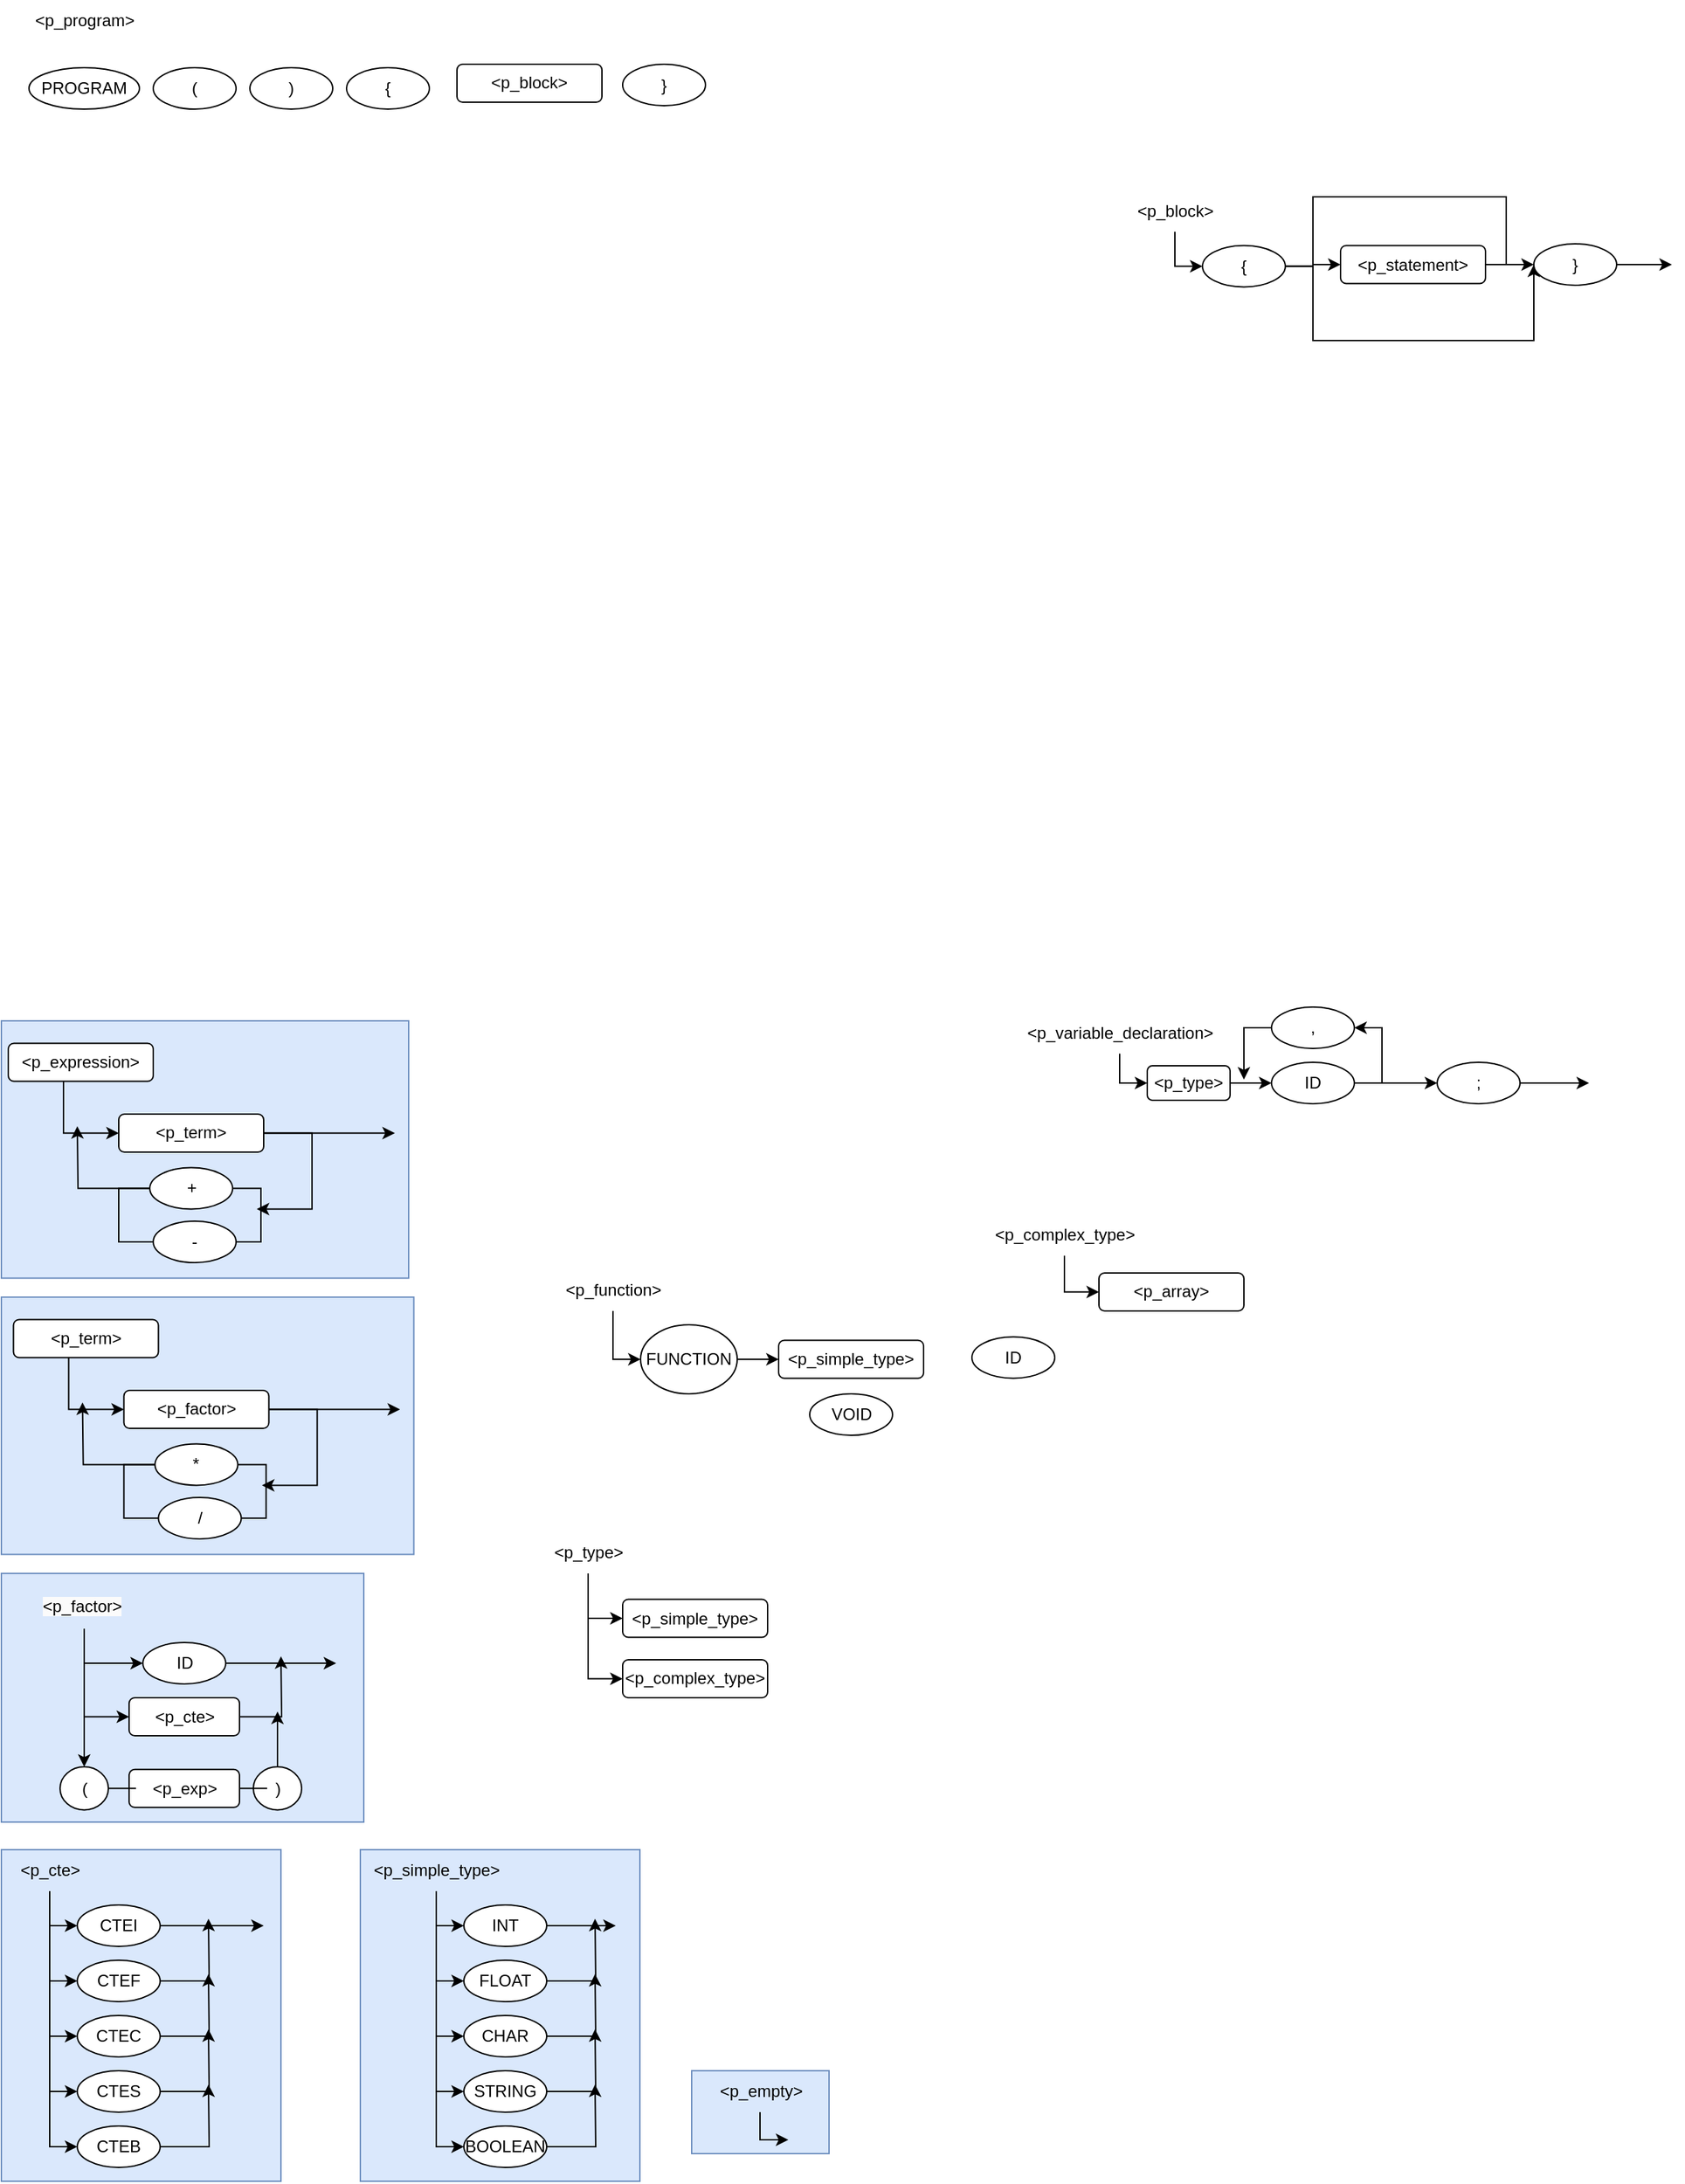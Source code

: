 <mxfile version="21.2.0" type="device">
  <diagram name="Page-1" id="PkPkcPsdm3YvoPZqW9ZE">
    <mxGraphModel dx="2999" dy="616" grid="1" gridSize="10" guides="1" tooltips="1" connect="1" arrows="1" fold="1" page="1" pageScale="1" pageWidth="1200" pageHeight="1600" math="0" shadow="0">
      <root>
        <mxCell id="0" />
        <mxCell id="1" parent="0" />
        <mxCell id="wgL369HM5ECdO7fE-a8m-189" style="edgeStyle=orthogonalEdgeStyle;rounded=0;orthogonalLoop=1;jettySize=auto;html=1;entryX=0;entryY=0.5;entryDx=0;entryDy=0;" parent="1" source="wgL369HM5ECdO7fE-a8m-139" target="wgL369HM5ECdO7fE-a8m-187" edge="1">
          <mxGeometry relative="1" as="geometry" />
        </mxCell>
        <mxCell id="wgL369HM5ECdO7fE-a8m-194" style="edgeStyle=orthogonalEdgeStyle;rounded=0;orthogonalLoop=1;jettySize=auto;html=1;endArrow=none;endFill=0;" parent="1" source="wgL369HM5ECdO7fE-a8m-139" edge="1">
          <mxGeometry relative="1" as="geometry">
            <mxPoint x="-1430" y="217.5" as="targetPoint" />
            <Array as="points">
              <mxPoint x="-1290" y="212.5" />
              <mxPoint x="-1290" y="163.5" />
              <mxPoint x="-1430" y="163.5" />
            </Array>
          </mxGeometry>
        </mxCell>
        <mxCell id="wgL369HM5ECdO7fE-a8m-139" value="&amp;lt;p_statement&amp;gt;" style="rounded=1;whiteSpace=wrap;html=1;" parent="1" vertex="1">
          <mxGeometry x="-1410" y="198.75" width="105" height="27.5" as="geometry" />
        </mxCell>
        <mxCell id="wgL369HM5ECdO7fE-a8m-185" style="edgeStyle=orthogonalEdgeStyle;rounded=0;orthogonalLoop=1;jettySize=auto;html=1;entryX=0;entryY=0.5;entryDx=0;entryDy=0;" parent="1" source="wgL369HM5ECdO7fE-a8m-181" target="wgL369HM5ECdO7fE-a8m-184" edge="1">
          <mxGeometry relative="1" as="geometry" />
        </mxCell>
        <mxCell id="wgL369HM5ECdO7fE-a8m-181" value="&amp;lt;p_block&amp;gt;" style="text;html=1;align=center;verticalAlign=middle;resizable=0;points=[];autosize=1;strokeColor=none;fillColor=none;" parent="1" vertex="1">
          <mxGeometry x="-1570" y="158.75" width="80" height="30" as="geometry" />
        </mxCell>
        <mxCell id="wgL369HM5ECdO7fE-a8m-186" style="edgeStyle=orthogonalEdgeStyle;rounded=0;orthogonalLoop=1;jettySize=auto;html=1;" parent="1" source="wgL369HM5ECdO7fE-a8m-184" target="wgL369HM5ECdO7fE-a8m-139" edge="1">
          <mxGeometry relative="1" as="geometry" />
        </mxCell>
        <mxCell id="wgL369HM5ECdO7fE-a8m-195" style="edgeStyle=orthogonalEdgeStyle;rounded=0;orthogonalLoop=1;jettySize=auto;html=1;exitX=1;exitY=0.5;exitDx=0;exitDy=0;entryX=0;entryY=0.5;entryDx=0;entryDy=0;" parent="1" source="wgL369HM5ECdO7fE-a8m-184" target="wgL369HM5ECdO7fE-a8m-187" edge="1">
          <mxGeometry relative="1" as="geometry">
            <mxPoint x="-1270" y="257.5" as="targetPoint" />
            <Array as="points">
              <mxPoint x="-1430" y="213.5" />
              <mxPoint x="-1430" y="267.5" />
              <mxPoint x="-1270" y="267.5" />
            </Array>
          </mxGeometry>
        </mxCell>
        <mxCell id="wgL369HM5ECdO7fE-a8m-184" value="{" style="ellipse;whiteSpace=wrap;html=1;" parent="1" vertex="1">
          <mxGeometry x="-1510" y="198.75" width="60" height="30" as="geometry" />
        </mxCell>
        <mxCell id="wgL369HM5ECdO7fE-a8m-190" style="edgeStyle=orthogonalEdgeStyle;rounded=0;orthogonalLoop=1;jettySize=auto;html=1;" parent="1" source="wgL369HM5ECdO7fE-a8m-187" edge="1">
          <mxGeometry relative="1" as="geometry">
            <mxPoint x="-1170" y="212.5" as="targetPoint" />
          </mxGeometry>
        </mxCell>
        <mxCell id="wgL369HM5ECdO7fE-a8m-187" value="}" style="ellipse;whiteSpace=wrap;html=1;" parent="1" vertex="1">
          <mxGeometry x="-1270" y="197.5" width="60" height="30" as="geometry" />
        </mxCell>
        <mxCell id="wgL369HM5ECdO7fE-a8m-228" value="" style="group;movable=1;resizable=1;rotatable=1;deletable=1;editable=1;locked=0;connectable=1;" parent="1" vertex="1" connectable="0">
          <mxGeometry x="-2380" y="1360" width="202.5" height="240" as="geometry" />
        </mxCell>
        <mxCell id="wgL369HM5ECdO7fE-a8m-226" value="" style="whiteSpace=wrap;html=1;fillColor=#dae8fc;strokeColor=#6c8ebf;" parent="wgL369HM5ECdO7fE-a8m-228" vertex="1">
          <mxGeometry width="202.5" height="240" as="geometry" />
        </mxCell>
        <mxCell id="wgL369HM5ECdO7fE-a8m-206" value="&amp;lt;p_cte&amp;gt;" style="text;html=1;align=center;verticalAlign=middle;resizable=1;points=[];autosize=1;strokeColor=none;fillColor=none;movable=1;rotatable=1;deletable=1;editable=1;locked=0;connectable=1;container=0;" parent="wgL369HM5ECdO7fE-a8m-228" vertex="1">
          <mxGeometry width="70" height="30" as="geometry" />
        </mxCell>
        <mxCell id="wgL369HM5ECdO7fE-a8m-216" style="edgeStyle=orthogonalEdgeStyle;rounded=0;orthogonalLoop=1;jettySize=auto;html=1;movable=1;resizable=1;rotatable=1;deletable=1;editable=1;locked=0;connectable=1;" parent="wgL369HM5ECdO7fE-a8m-228" source="wgL369HM5ECdO7fE-a8m-207" edge="1">
          <mxGeometry relative="1" as="geometry">
            <mxPoint x="190" y="55" as="targetPoint" />
          </mxGeometry>
        </mxCell>
        <mxCell id="wgL369HM5ECdO7fE-a8m-207" value="CTEI" style="ellipse;whiteSpace=wrap;html=1;movable=1;resizable=1;rotatable=1;deletable=1;editable=1;locked=0;connectable=1;container=0;" parent="wgL369HM5ECdO7fE-a8m-228" vertex="1">
          <mxGeometry x="55" y="40" width="60" height="30" as="geometry" />
        </mxCell>
        <mxCell id="wgL369HM5ECdO7fE-a8m-201" style="edgeStyle=orthogonalEdgeStyle;rounded=0;orthogonalLoop=1;jettySize=auto;html=1;entryX=0;entryY=0.5;entryDx=0;entryDy=0;movable=1;resizable=1;rotatable=1;deletable=1;editable=1;locked=0;connectable=1;" parent="wgL369HM5ECdO7fE-a8m-228" source="wgL369HM5ECdO7fE-a8m-206" target="wgL369HM5ECdO7fE-a8m-207" edge="1">
          <mxGeometry relative="1" as="geometry" />
        </mxCell>
        <mxCell id="wgL369HM5ECdO7fE-a8m-208" style="edgeStyle=orthogonalEdgeStyle;rounded=0;orthogonalLoop=1;jettySize=auto;html=1;movable=1;resizable=1;rotatable=1;deletable=1;editable=1;locked=0;connectable=1;" parent="wgL369HM5ECdO7fE-a8m-228" source="wgL369HM5ECdO7fE-a8m-209" edge="1">
          <mxGeometry relative="1" as="geometry">
            <mxPoint x="150" y="50" as="targetPoint" />
          </mxGeometry>
        </mxCell>
        <mxCell id="wgL369HM5ECdO7fE-a8m-209" value="CTEF" style="ellipse;whiteSpace=wrap;html=1;movable=1;resizable=1;rotatable=1;deletable=1;editable=1;locked=0;connectable=1;container=0;" parent="wgL369HM5ECdO7fE-a8m-228" vertex="1">
          <mxGeometry x="55" y="80" width="60" height="30" as="geometry" />
        </mxCell>
        <mxCell id="wgL369HM5ECdO7fE-a8m-202" style="edgeStyle=orthogonalEdgeStyle;rounded=0;orthogonalLoop=1;jettySize=auto;html=1;entryX=0;entryY=0.5;entryDx=0;entryDy=0;movable=1;resizable=1;rotatable=1;deletable=1;editable=1;locked=0;connectable=1;" parent="wgL369HM5ECdO7fE-a8m-228" source="wgL369HM5ECdO7fE-a8m-206" target="wgL369HM5ECdO7fE-a8m-209" edge="1">
          <mxGeometry relative="1" as="geometry" />
        </mxCell>
        <mxCell id="wgL369HM5ECdO7fE-a8m-210" style="edgeStyle=orthogonalEdgeStyle;rounded=0;orthogonalLoop=1;jettySize=auto;html=1;movable=1;resizable=1;rotatable=1;deletable=1;editable=1;locked=0;connectable=1;" parent="wgL369HM5ECdO7fE-a8m-228" source="wgL369HM5ECdO7fE-a8m-211" edge="1">
          <mxGeometry relative="1" as="geometry">
            <mxPoint x="150" y="90" as="targetPoint" />
          </mxGeometry>
        </mxCell>
        <mxCell id="wgL369HM5ECdO7fE-a8m-211" value="CTEC" style="ellipse;whiteSpace=wrap;html=1;movable=1;resizable=1;rotatable=1;deletable=1;editable=1;locked=0;connectable=1;container=0;" parent="wgL369HM5ECdO7fE-a8m-228" vertex="1">
          <mxGeometry x="55" y="120" width="60" height="30" as="geometry" />
        </mxCell>
        <mxCell id="wgL369HM5ECdO7fE-a8m-203" style="edgeStyle=orthogonalEdgeStyle;rounded=0;orthogonalLoop=1;jettySize=auto;html=1;entryX=0;entryY=0.5;entryDx=0;entryDy=0;movable=1;resizable=1;rotatable=1;deletable=1;editable=1;locked=0;connectable=1;" parent="wgL369HM5ECdO7fE-a8m-228" source="wgL369HM5ECdO7fE-a8m-206" target="wgL369HM5ECdO7fE-a8m-211" edge="1">
          <mxGeometry relative="1" as="geometry" />
        </mxCell>
        <mxCell id="wgL369HM5ECdO7fE-a8m-212" style="edgeStyle=orthogonalEdgeStyle;rounded=0;orthogonalLoop=1;jettySize=auto;html=1;exitX=1;exitY=0.5;exitDx=0;exitDy=0;movable=1;resizable=1;rotatable=1;deletable=1;editable=1;locked=0;connectable=1;" parent="wgL369HM5ECdO7fE-a8m-228" source="wgL369HM5ECdO7fE-a8m-213" edge="1">
          <mxGeometry relative="1" as="geometry">
            <mxPoint x="150" y="130" as="targetPoint" />
          </mxGeometry>
        </mxCell>
        <mxCell id="wgL369HM5ECdO7fE-a8m-213" value="CTES" style="ellipse;whiteSpace=wrap;html=1;movable=1;resizable=1;rotatable=1;deletable=1;editable=1;locked=0;connectable=1;container=0;" parent="wgL369HM5ECdO7fE-a8m-228" vertex="1">
          <mxGeometry x="55" y="160" width="60" height="30" as="geometry" />
        </mxCell>
        <mxCell id="wgL369HM5ECdO7fE-a8m-204" style="edgeStyle=orthogonalEdgeStyle;rounded=0;orthogonalLoop=1;jettySize=auto;html=1;entryX=0;entryY=0.5;entryDx=0;entryDy=0;movable=1;resizable=1;rotatable=1;deletable=1;editable=1;locked=0;connectable=1;" parent="wgL369HM5ECdO7fE-a8m-228" source="wgL369HM5ECdO7fE-a8m-206" target="wgL369HM5ECdO7fE-a8m-213" edge="1">
          <mxGeometry relative="1" as="geometry" />
        </mxCell>
        <mxCell id="wgL369HM5ECdO7fE-a8m-214" style="edgeStyle=orthogonalEdgeStyle;rounded=0;orthogonalLoop=1;jettySize=auto;html=1;movable=1;resizable=1;rotatable=1;deletable=1;editable=1;locked=0;connectable=1;" parent="wgL369HM5ECdO7fE-a8m-228" source="wgL369HM5ECdO7fE-a8m-215" edge="1">
          <mxGeometry relative="1" as="geometry">
            <mxPoint x="150" y="170" as="targetPoint" />
          </mxGeometry>
        </mxCell>
        <mxCell id="wgL369HM5ECdO7fE-a8m-215" value="CTEB" style="ellipse;whiteSpace=wrap;html=1;movable=1;resizable=1;rotatable=1;deletable=1;editable=1;locked=0;connectable=1;container=0;" parent="wgL369HM5ECdO7fE-a8m-228" vertex="1">
          <mxGeometry x="55" y="200" width="60" height="30" as="geometry" />
        </mxCell>
        <mxCell id="wgL369HM5ECdO7fE-a8m-205" style="edgeStyle=orthogonalEdgeStyle;rounded=0;orthogonalLoop=1;jettySize=auto;html=1;entryX=0;entryY=0.5;entryDx=0;entryDy=0;movable=1;resizable=1;rotatable=1;deletable=1;editable=1;locked=0;connectable=1;" parent="wgL369HM5ECdO7fE-a8m-228" source="wgL369HM5ECdO7fE-a8m-206" target="wgL369HM5ECdO7fE-a8m-215" edge="1">
          <mxGeometry relative="1" as="geometry" />
        </mxCell>
        <mxCell id="wgL369HM5ECdO7fE-a8m-294" value="" style="group" parent="1" vertex="1" connectable="0">
          <mxGeometry x="-2380" y="760.0" width="295" height="186.25" as="geometry" />
        </mxCell>
        <mxCell id="wgL369HM5ECdO7fE-a8m-293" value="" style="rounded=0;whiteSpace=wrap;html=1;fillColor=#dae8fc;strokeColor=#6c8ebf;" parent="wgL369HM5ECdO7fE-a8m-294" vertex="1">
          <mxGeometry width="295" height="186.25" as="geometry" />
        </mxCell>
        <mxCell id="wgL369HM5ECdO7fE-a8m-135" value="&amp;lt;p_expression&amp;gt;" style="rounded=1;whiteSpace=wrap;html=1;" parent="wgL369HM5ECdO7fE-a8m-294" vertex="1">
          <mxGeometry x="5" y="16.25" width="105" height="27.5" as="geometry" />
        </mxCell>
        <mxCell id="wgL369HM5ECdO7fE-a8m-166" style="edgeStyle=orthogonalEdgeStyle;rounded=0;orthogonalLoop=1;jettySize=auto;html=1;" parent="wgL369HM5ECdO7fE-a8m-294" source="wgL369HM5ECdO7fE-a8m-140" edge="1">
          <mxGeometry relative="1" as="geometry">
            <mxPoint x="285.01" y="81.25" as="targetPoint" />
          </mxGeometry>
        </mxCell>
        <mxCell id="wgL369HM5ECdO7fE-a8m-180" style="edgeStyle=orthogonalEdgeStyle;rounded=0;orthogonalLoop=1;jettySize=auto;html=1;" parent="wgL369HM5ECdO7fE-a8m-294" source="wgL369HM5ECdO7fE-a8m-140" edge="1">
          <mxGeometry relative="1" as="geometry">
            <mxPoint x="185" y="136.25" as="targetPoint" />
            <Array as="points">
              <mxPoint x="225" y="81.25" />
              <mxPoint x="225" y="136.25" />
            </Array>
          </mxGeometry>
        </mxCell>
        <mxCell id="wgL369HM5ECdO7fE-a8m-140" value="&amp;lt;p_term&amp;gt;" style="rounded=1;whiteSpace=wrap;html=1;" parent="wgL369HM5ECdO7fE-a8m-294" vertex="1">
          <mxGeometry x="85" y="67.5" width="105" height="27.5" as="geometry" />
        </mxCell>
        <mxCell id="wgL369HM5ECdO7fE-a8m-144" style="edgeStyle=orthogonalEdgeStyle;rounded=0;orthogonalLoop=1;jettySize=auto;html=1;entryX=0;entryY=0.5;entryDx=0;entryDy=0;" parent="wgL369HM5ECdO7fE-a8m-294" source="wgL369HM5ECdO7fE-a8m-135" target="wgL369HM5ECdO7fE-a8m-140" edge="1">
          <mxGeometry relative="1" as="geometry">
            <Array as="points">
              <mxPoint x="45" y="81.25" />
            </Array>
          </mxGeometry>
        </mxCell>
        <mxCell id="wgL369HM5ECdO7fE-a8m-143" value="-" style="ellipse;whiteSpace=wrap;html=1;" parent="wgL369HM5ECdO7fE-a8m-294" vertex="1">
          <mxGeometry x="110" y="145" width="60" height="30" as="geometry" />
        </mxCell>
        <mxCell id="wgL369HM5ECdO7fE-a8m-178" style="edgeStyle=orthogonalEdgeStyle;rounded=0;orthogonalLoop=1;jettySize=auto;html=1;entryX=0;entryY=0.5;entryDx=0;entryDy=0;endArrow=none;endFill=0;" parent="wgL369HM5ECdO7fE-a8m-294" source="wgL369HM5ECdO7fE-a8m-141" target="wgL369HM5ECdO7fE-a8m-143" edge="1">
          <mxGeometry relative="1" as="geometry">
            <Array as="points">
              <mxPoint x="85" y="121.25" />
              <mxPoint x="85" y="160.25" />
            </Array>
          </mxGeometry>
        </mxCell>
        <mxCell id="wgL369HM5ECdO7fE-a8m-196" style="edgeStyle=orthogonalEdgeStyle;rounded=0;orthogonalLoop=1;jettySize=auto;html=1;" parent="wgL369HM5ECdO7fE-a8m-294" source="wgL369HM5ECdO7fE-a8m-141" edge="1">
          <mxGeometry relative="1" as="geometry">
            <mxPoint x="55" y="76.25" as="targetPoint" />
          </mxGeometry>
        </mxCell>
        <mxCell id="wgL369HM5ECdO7fE-a8m-141" value="+" style="ellipse;whiteSpace=wrap;html=1;" parent="wgL369HM5ECdO7fE-a8m-294" vertex="1">
          <mxGeometry x="107.5" y="106.25" width="60" height="30" as="geometry" />
        </mxCell>
        <mxCell id="wgL369HM5ECdO7fE-a8m-176" style="edgeStyle=orthogonalEdgeStyle;rounded=0;orthogonalLoop=1;jettySize=auto;html=1;entryX=1;entryY=0.5;entryDx=0;entryDy=0;endArrow=none;endFill=0;" parent="wgL369HM5ECdO7fE-a8m-294" source="wgL369HM5ECdO7fE-a8m-143" target="wgL369HM5ECdO7fE-a8m-141" edge="1">
          <mxGeometry relative="1" as="geometry">
            <Array as="points">
              <mxPoint x="188" y="160.25" />
              <mxPoint x="188" y="121.25" />
            </Array>
          </mxGeometry>
        </mxCell>
        <mxCell id="wgL369HM5ECdO7fE-a8m-308" value="" style="group" parent="1" vertex="1" connectable="0">
          <mxGeometry x="-2380" y="960" width="298.75" height="186.25" as="geometry" />
        </mxCell>
        <mxCell id="wgL369HM5ECdO7fE-a8m-307" value="" style="rounded=0;whiteSpace=wrap;html=1;fillColor=#dae8fc;strokeColor=#6c8ebf;" parent="wgL369HM5ECdO7fE-a8m-308" vertex="1">
          <mxGeometry width="298.75" height="186.25" as="geometry" />
        </mxCell>
        <mxCell id="wgL369HM5ECdO7fE-a8m-284" value="&amp;lt;p_term&amp;gt;" style="rounded=1;whiteSpace=wrap;html=1;" parent="wgL369HM5ECdO7fE-a8m-308" vertex="1">
          <mxGeometry x="8.75" y="16.25" width="105" height="27.5" as="geometry" />
        </mxCell>
        <mxCell id="wgL369HM5ECdO7fE-a8m-285" style="edgeStyle=orthogonalEdgeStyle;rounded=0;orthogonalLoop=1;jettySize=auto;html=1;" parent="wgL369HM5ECdO7fE-a8m-308" source="wgL369HM5ECdO7fE-a8m-287" edge="1">
          <mxGeometry relative="1" as="geometry">
            <mxPoint x="288.76" y="81.25" as="targetPoint" />
          </mxGeometry>
        </mxCell>
        <mxCell id="wgL369HM5ECdO7fE-a8m-286" style="edgeStyle=orthogonalEdgeStyle;rounded=0;orthogonalLoop=1;jettySize=auto;html=1;" parent="wgL369HM5ECdO7fE-a8m-308" source="wgL369HM5ECdO7fE-a8m-287" edge="1">
          <mxGeometry relative="1" as="geometry">
            <mxPoint x="188.75" y="136.25" as="targetPoint" />
            <Array as="points">
              <mxPoint x="228.75" y="81.25" />
              <mxPoint x="228.75" y="136.25" />
            </Array>
          </mxGeometry>
        </mxCell>
        <mxCell id="wgL369HM5ECdO7fE-a8m-287" value="&amp;lt;p_factor&amp;gt;" style="rounded=1;whiteSpace=wrap;html=1;" parent="wgL369HM5ECdO7fE-a8m-308" vertex="1">
          <mxGeometry x="88.75" y="67.5" width="105" height="27.5" as="geometry" />
        </mxCell>
        <mxCell id="wgL369HM5ECdO7fE-a8m-283" style="edgeStyle=orthogonalEdgeStyle;rounded=0;orthogonalLoop=1;jettySize=auto;html=1;entryX=0;entryY=0.5;entryDx=0;entryDy=0;" parent="wgL369HM5ECdO7fE-a8m-308" source="wgL369HM5ECdO7fE-a8m-284" target="wgL369HM5ECdO7fE-a8m-287" edge="1">
          <mxGeometry relative="1" as="geometry">
            <Array as="points">
              <mxPoint x="48.75" y="81.25" />
            </Array>
          </mxGeometry>
        </mxCell>
        <mxCell id="wgL369HM5ECdO7fE-a8m-289" value="/" style="ellipse;whiteSpace=wrap;html=1;" parent="wgL369HM5ECdO7fE-a8m-308" vertex="1">
          <mxGeometry x="113.75" y="145" width="60" height="30" as="geometry" />
        </mxCell>
        <mxCell id="wgL369HM5ECdO7fE-a8m-290" style="edgeStyle=orthogonalEdgeStyle;rounded=0;orthogonalLoop=1;jettySize=auto;html=1;entryX=0;entryY=0.5;entryDx=0;entryDy=0;endArrow=none;endFill=0;" parent="wgL369HM5ECdO7fE-a8m-308" source="wgL369HM5ECdO7fE-a8m-292" target="wgL369HM5ECdO7fE-a8m-289" edge="1">
          <mxGeometry relative="1" as="geometry">
            <Array as="points">
              <mxPoint x="88.75" y="121.25" />
              <mxPoint x="88.75" y="160.25" />
            </Array>
          </mxGeometry>
        </mxCell>
        <mxCell id="wgL369HM5ECdO7fE-a8m-291" style="edgeStyle=orthogonalEdgeStyle;rounded=0;orthogonalLoop=1;jettySize=auto;html=1;" parent="wgL369HM5ECdO7fE-a8m-308" source="wgL369HM5ECdO7fE-a8m-292" edge="1">
          <mxGeometry relative="1" as="geometry">
            <mxPoint x="58.75" y="76.25" as="targetPoint" />
          </mxGeometry>
        </mxCell>
        <mxCell id="wgL369HM5ECdO7fE-a8m-292" value="*" style="ellipse;whiteSpace=wrap;html=1;" parent="wgL369HM5ECdO7fE-a8m-308" vertex="1">
          <mxGeometry x="111.25" y="106.25" width="60" height="30" as="geometry" />
        </mxCell>
        <mxCell id="wgL369HM5ECdO7fE-a8m-288" style="edgeStyle=orthogonalEdgeStyle;rounded=0;orthogonalLoop=1;jettySize=auto;html=1;entryX=1;entryY=0.5;entryDx=0;entryDy=0;endArrow=none;endFill=0;" parent="wgL369HM5ECdO7fE-a8m-308" source="wgL369HM5ECdO7fE-a8m-289" target="wgL369HM5ECdO7fE-a8m-292" edge="1">
          <mxGeometry relative="1" as="geometry">
            <Array as="points">
              <mxPoint x="191.75" y="160.25" />
              <mxPoint x="191.75" y="121.25" />
            </Array>
          </mxGeometry>
        </mxCell>
        <mxCell id="wgL369HM5ECdO7fE-a8m-311" value="" style="group" parent="1" vertex="1" connectable="0">
          <mxGeometry x="-2380" y="1160" width="262.5" height="180" as="geometry" />
        </mxCell>
        <mxCell id="wgL369HM5ECdO7fE-a8m-309" value="" style="rounded=0;whiteSpace=wrap;html=1;fillColor=#dae8fc;strokeColor=#6c8ebf;" parent="wgL369HM5ECdO7fE-a8m-311" vertex="1">
          <mxGeometry width="262.5" height="180" as="geometry" />
        </mxCell>
        <mxCell id="wgL369HM5ECdO7fE-a8m-200" value="(" style="ellipse;whiteSpace=wrap;html=1;" parent="wgL369HM5ECdO7fE-a8m-311" vertex="1">
          <mxGeometry x="42.5" y="140" width="35" height="31.25" as="geometry" />
        </mxCell>
        <mxCell id="wgL369HM5ECdO7fE-a8m-256" style="edgeStyle=orthogonalEdgeStyle;rounded=0;orthogonalLoop=1;jettySize=auto;html=1;" parent="wgL369HM5ECdO7fE-a8m-311" source="wgL369HM5ECdO7fE-a8m-220" target="wgL369HM5ECdO7fE-a8m-200" edge="1">
          <mxGeometry relative="1" as="geometry" />
        </mxCell>
        <mxCell id="wgL369HM5ECdO7fE-a8m-220" value="&lt;span style=&quot;color: rgb(0, 0, 0); font-family: Helvetica; font-size: 12px; font-style: normal; font-variant-ligatures: normal; font-variant-caps: normal; font-weight: 400; letter-spacing: normal; orphans: 2; text-align: center; text-indent: 0px; text-transform: none; widows: 2; word-spacing: 0px; -webkit-text-stroke-width: 0px; background-color: rgb(251, 251, 251); text-decoration-thickness: initial; text-decoration-style: initial; text-decoration-color: initial; float: none; display: inline !important;&quot;&gt;&amp;lt;p_factor&amp;gt;&lt;/span&gt;" style="text;whiteSpace=wrap;html=1;" parent="wgL369HM5ECdO7fE-a8m-311" vertex="1">
          <mxGeometry x="27.5" y="10" width="65" height="30" as="geometry" />
        </mxCell>
        <mxCell id="wgL369HM5ECdO7fE-a8m-263" style="edgeStyle=orthogonalEdgeStyle;rounded=0;orthogonalLoop=1;jettySize=auto;html=1;" parent="wgL369HM5ECdO7fE-a8m-311" source="wgL369HM5ECdO7fE-a8m-222" edge="1">
          <mxGeometry relative="1" as="geometry">
            <mxPoint x="202.5" y="60" as="targetPoint" />
          </mxGeometry>
        </mxCell>
        <mxCell id="wgL369HM5ECdO7fE-a8m-222" value="&amp;lt;p_cte&amp;gt;" style="rounded=1;whiteSpace=wrap;html=1;" parent="wgL369HM5ECdO7fE-a8m-311" vertex="1">
          <mxGeometry x="92.5" y="90" width="80" height="27.5" as="geometry" />
        </mxCell>
        <mxCell id="wgL369HM5ECdO7fE-a8m-224" style="edgeStyle=orthogonalEdgeStyle;rounded=0;orthogonalLoop=1;jettySize=auto;html=1;entryX=0;entryY=0.5;entryDx=0;entryDy=0;" parent="wgL369HM5ECdO7fE-a8m-311" source="wgL369HM5ECdO7fE-a8m-220" target="wgL369HM5ECdO7fE-a8m-222" edge="1">
          <mxGeometry relative="1" as="geometry" />
        </mxCell>
        <mxCell id="wgL369HM5ECdO7fE-a8m-251" style="edgeStyle=orthogonalEdgeStyle;rounded=0;orthogonalLoop=1;jettySize=auto;html=1;" parent="wgL369HM5ECdO7fE-a8m-311" source="wgL369HM5ECdO7fE-a8m-247" edge="1">
          <mxGeometry relative="1" as="geometry">
            <mxPoint x="242.5" y="65" as="targetPoint" />
          </mxGeometry>
        </mxCell>
        <mxCell id="wgL369HM5ECdO7fE-a8m-247" value="ID" style="ellipse;whiteSpace=wrap;html=1;" parent="wgL369HM5ECdO7fE-a8m-311" vertex="1">
          <mxGeometry x="102.5" y="50" width="60" height="30" as="geometry" />
        </mxCell>
        <mxCell id="wgL369HM5ECdO7fE-a8m-248" style="edgeStyle=orthogonalEdgeStyle;rounded=0;orthogonalLoop=1;jettySize=auto;html=1;exitX=0.5;exitY=1;exitDx=0;exitDy=0;entryX=0;entryY=0.5;entryDx=0;entryDy=0;" parent="wgL369HM5ECdO7fE-a8m-311" source="wgL369HM5ECdO7fE-a8m-220" target="wgL369HM5ECdO7fE-a8m-247" edge="1">
          <mxGeometry relative="1" as="geometry" />
        </mxCell>
        <mxCell id="wgL369HM5ECdO7fE-a8m-249" value="&amp;lt;p_exp&amp;gt;" style="rounded=1;whiteSpace=wrap;html=1;" parent="wgL369HM5ECdO7fE-a8m-311" vertex="1">
          <mxGeometry x="92.5" y="141.88" width="80" height="27.5" as="geometry" />
        </mxCell>
        <mxCell id="wgL369HM5ECdO7fE-a8m-257" style="edgeStyle=orthogonalEdgeStyle;rounded=0;orthogonalLoop=1;jettySize=auto;html=1;entryX=0;entryY=0.5;entryDx=0;entryDy=0;endArrow=none;endFill=0;" parent="wgL369HM5ECdO7fE-a8m-311" source="wgL369HM5ECdO7fE-a8m-200" target="wgL369HM5ECdO7fE-a8m-249" edge="1">
          <mxGeometry relative="1" as="geometry" />
        </mxCell>
        <mxCell id="wgL369HM5ECdO7fE-a8m-264" style="edgeStyle=orthogonalEdgeStyle;rounded=0;orthogonalLoop=1;jettySize=auto;html=1;" parent="wgL369HM5ECdO7fE-a8m-311" source="wgL369HM5ECdO7fE-a8m-255" edge="1">
          <mxGeometry relative="1" as="geometry">
            <mxPoint x="200" y="100" as="targetPoint" />
          </mxGeometry>
        </mxCell>
        <mxCell id="wgL369HM5ECdO7fE-a8m-255" value=")" style="ellipse;whiteSpace=wrap;html=1;" parent="wgL369HM5ECdO7fE-a8m-311" vertex="1">
          <mxGeometry x="182.5" y="140" width="35" height="31.25" as="geometry" />
        </mxCell>
        <mxCell id="wgL369HM5ECdO7fE-a8m-261" style="edgeStyle=orthogonalEdgeStyle;rounded=0;orthogonalLoop=1;jettySize=auto;html=1;entryX=0;entryY=0.5;entryDx=0;entryDy=0;endArrow=none;endFill=0;" parent="wgL369HM5ECdO7fE-a8m-311" source="wgL369HM5ECdO7fE-a8m-249" target="wgL369HM5ECdO7fE-a8m-255" edge="1">
          <mxGeometry relative="1" as="geometry" />
        </mxCell>
        <mxCell id="HmtyADd9bvggswju7NMW-11" value="&amp;lt;p_program&lt;span style=&quot;background-color: initial;&quot;&gt;&amp;gt;&lt;/span&gt;" style="text;html=1;align=center;verticalAlign=middle;resizable=0;points=[];autosize=1;strokeColor=none;fillColor=none;" parent="1" vertex="1">
          <mxGeometry x="-2370" y="21.25" width="100" height="30" as="geometry" />
        </mxCell>
        <mxCell id="HmtyADd9bvggswju7NMW-12" value="PROGRAM" style="ellipse;whiteSpace=wrap;html=1;" parent="1" vertex="1">
          <mxGeometry x="-2360" y="70" width="80" height="30" as="geometry" />
        </mxCell>
        <mxCell id="HmtyADd9bvggswju7NMW-13" value="(" style="ellipse;whiteSpace=wrap;html=1;" parent="1" vertex="1">
          <mxGeometry x="-2270" y="70" width="60" height="30" as="geometry" />
        </mxCell>
        <mxCell id="HmtyADd9bvggswju7NMW-14" value=")" style="ellipse;whiteSpace=wrap;html=1;" parent="1" vertex="1">
          <mxGeometry x="-2200" y="70" width="60" height="30" as="geometry" />
        </mxCell>
        <mxCell id="HmtyADd9bvggswju7NMW-15" value="{" style="ellipse;whiteSpace=wrap;html=1;" parent="1" vertex="1">
          <mxGeometry x="-2130" y="70" width="60" height="30" as="geometry" />
        </mxCell>
        <mxCell id="HmtyADd9bvggswju7NMW-16" value="}" style="ellipse;whiteSpace=wrap;html=1;" parent="1" vertex="1">
          <mxGeometry x="-1930" y="67.5" width="60" height="30" as="geometry" />
        </mxCell>
        <mxCell id="HmtyADd9bvggswju7NMW-17" value="&amp;lt;p_block&amp;gt;" style="rounded=1;whiteSpace=wrap;html=1;" parent="1" vertex="1">
          <mxGeometry x="-2050" y="67.5" width="105" height="27.5" as="geometry" />
        </mxCell>
        <mxCell id="HmtyADd9bvggswju7NMW-18" value="" style="group" parent="1" vertex="1" connectable="0">
          <mxGeometry x="-1990" y="1130" width="165" height="120" as="geometry" />
        </mxCell>
        <mxCell id="wgL369HM5ECdO7fE-a8m-117" value="&amp;lt;p_type&amp;gt;" style="text;html=1;align=center;verticalAlign=middle;resizable=0;points=[];autosize=1;strokeColor=none;fillColor=none;" parent="HmtyADd9bvggswju7NMW-18" vertex="1">
          <mxGeometry width="70" height="30" as="geometry" />
        </mxCell>
        <mxCell id="wgL369HM5ECdO7fE-a8m-119" value="&amp;lt;p_simple_type&amp;gt;" style="rounded=1;whiteSpace=wrap;html=1;" parent="HmtyADd9bvggswju7NMW-18" vertex="1">
          <mxGeometry x="60" y="48.75" width="105" height="27.5" as="geometry" />
        </mxCell>
        <mxCell id="wgL369HM5ECdO7fE-a8m-129" style="edgeStyle=orthogonalEdgeStyle;rounded=0;orthogonalLoop=1;jettySize=auto;html=1;entryX=0;entryY=0.5;entryDx=0;entryDy=0;" parent="HmtyADd9bvggswju7NMW-18" source="wgL369HM5ECdO7fE-a8m-117" target="wgL369HM5ECdO7fE-a8m-119" edge="1">
          <mxGeometry relative="1" as="geometry" />
        </mxCell>
        <mxCell id="wgL369HM5ECdO7fE-a8m-127" value="&amp;lt;p_complex_type&amp;gt;" style="rounded=1;whiteSpace=wrap;html=1;" parent="HmtyADd9bvggswju7NMW-18" vertex="1">
          <mxGeometry x="60" y="92.5" width="105" height="27.5" as="geometry" />
        </mxCell>
        <mxCell id="wgL369HM5ECdO7fE-a8m-130" style="edgeStyle=orthogonalEdgeStyle;rounded=0;orthogonalLoop=1;jettySize=auto;html=1;entryX=0;entryY=0.5;entryDx=0;entryDy=0;" parent="HmtyADd9bvggswju7NMW-18" source="wgL369HM5ECdO7fE-a8m-117" target="wgL369HM5ECdO7fE-a8m-127" edge="1">
          <mxGeometry relative="1" as="geometry" />
        </mxCell>
        <mxCell id="HmtyADd9bvggswju7NMW-20" value="" style="group" parent="1" vertex="1" connectable="0">
          <mxGeometry x="-1650" y="750" width="420" height="70" as="geometry" />
        </mxCell>
        <mxCell id="wgL369HM5ECdO7fE-a8m-1" value="&amp;lt;p_variable_declaration&amp;gt;" style="text;html=1;align=center;verticalAlign=middle;resizable=0;points=[];autosize=1;strokeColor=none;fillColor=none;" parent="HmtyADd9bvggswju7NMW-20" vertex="1">
          <mxGeometry y="3.75" width="160" height="30" as="geometry" />
        </mxCell>
        <mxCell id="wgL369HM5ECdO7fE-a8m-4" value="ID" style="ellipse;whiteSpace=wrap;html=1;" parent="HmtyADd9bvggswju7NMW-20" vertex="1">
          <mxGeometry x="190" y="40" width="60" height="30" as="geometry" />
        </mxCell>
        <mxCell id="wgL369HM5ECdO7fE-a8m-133" style="edgeStyle=orthogonalEdgeStyle;rounded=0;orthogonalLoop=1;jettySize=auto;html=1;exitX=1;exitY=0.5;exitDx=0;exitDy=0;entryX=0;entryY=0.5;entryDx=0;entryDy=0;" parent="HmtyADd9bvggswju7NMW-20" source="wgL369HM5ECdO7fE-a8m-21" target="wgL369HM5ECdO7fE-a8m-4" edge="1">
          <mxGeometry relative="1" as="geometry" />
        </mxCell>
        <mxCell id="wgL369HM5ECdO7fE-a8m-21" value="&amp;lt;p_type&amp;gt;" style="rounded=1;whiteSpace=wrap;html=1;" parent="HmtyADd9bvggswju7NMW-20" vertex="1">
          <mxGeometry x="100" y="42.5" width="60" height="25" as="geometry" />
        </mxCell>
        <mxCell id="wgL369HM5ECdO7fE-a8m-132" style="edgeStyle=orthogonalEdgeStyle;rounded=0;orthogonalLoop=1;jettySize=auto;html=1;entryX=0;entryY=0.5;entryDx=0;entryDy=0;" parent="HmtyADd9bvggswju7NMW-20" source="wgL369HM5ECdO7fE-a8m-1" target="wgL369HM5ECdO7fE-a8m-21" edge="1">
          <mxGeometry relative="1" as="geometry" />
        </mxCell>
        <mxCell id="wgL369HM5ECdO7fE-a8m-134" style="edgeStyle=orthogonalEdgeStyle;rounded=0;orthogonalLoop=1;jettySize=auto;html=1;exitX=0;exitY=0.5;exitDx=0;exitDy=0;" parent="HmtyADd9bvggswju7NMW-20" source="wgL369HM5ECdO7fE-a8m-42" edge="1">
          <mxGeometry relative="1" as="geometry">
            <mxPoint x="170" y="52.5" as="targetPoint" />
          </mxGeometry>
        </mxCell>
        <mxCell id="wgL369HM5ECdO7fE-a8m-42" value="," style="ellipse;whiteSpace=wrap;html=1;" parent="HmtyADd9bvggswju7NMW-20" vertex="1">
          <mxGeometry x="190" width="60" height="30" as="geometry" />
        </mxCell>
        <mxCell id="wgL369HM5ECdO7fE-a8m-50" style="edgeStyle=orthogonalEdgeStyle;rounded=0;orthogonalLoop=1;jettySize=auto;html=1;exitX=1;exitY=0.5;exitDx=0;exitDy=0;entryX=1;entryY=0.5;entryDx=0;entryDy=0;" parent="HmtyADd9bvggswju7NMW-20" source="wgL369HM5ECdO7fE-a8m-4" target="wgL369HM5ECdO7fE-a8m-42" edge="1">
          <mxGeometry relative="1" as="geometry">
            <mxPoint x="242" y="-18" as="targetPoint" />
            <Array as="points">
              <mxPoint x="270" y="54.5" />
              <mxPoint x="270" y="14.5" />
            </Array>
          </mxGeometry>
        </mxCell>
        <mxCell id="wgL369HM5ECdO7fE-a8m-54" style="edgeStyle=orthogonalEdgeStyle;rounded=0;orthogonalLoop=1;jettySize=auto;html=1;" parent="HmtyADd9bvggswju7NMW-20" source="wgL369HM5ECdO7fE-a8m-43" edge="1">
          <mxGeometry relative="1" as="geometry">
            <mxPoint x="420" y="55" as="targetPoint" />
          </mxGeometry>
        </mxCell>
        <mxCell id="wgL369HM5ECdO7fE-a8m-43" value=";" style="ellipse;whiteSpace=wrap;html=1;" parent="HmtyADd9bvggswju7NMW-20" vertex="1">
          <mxGeometry x="310" y="40" width="60" height="30" as="geometry" />
        </mxCell>
        <mxCell id="wgL369HM5ECdO7fE-a8m-48" style="edgeStyle=orthogonalEdgeStyle;rounded=0;orthogonalLoop=1;jettySize=auto;html=1;entryX=0;entryY=0.5;entryDx=0;entryDy=0;" parent="HmtyADd9bvggswju7NMW-20" source="wgL369HM5ECdO7fE-a8m-4" target="wgL369HM5ECdO7fE-a8m-43" edge="1">
          <mxGeometry relative="1" as="geometry" />
        </mxCell>
        <mxCell id="HmtyADd9bvggswju7NMW-21" value="" style="group" parent="1" vertex="1" connectable="0">
          <mxGeometry x="-1670" y="900" width="190" height="70" as="geometry" />
        </mxCell>
        <mxCell id="wgL369HM5ECdO7fE-a8m-115" value="&amp;lt;p_complex_type&amp;gt;" style="text;html=1;align=center;verticalAlign=middle;resizable=0;points=[];autosize=1;strokeColor=none;fillColor=none;" parent="HmtyADd9bvggswju7NMW-21" vertex="1">
          <mxGeometry width="120" height="30" as="geometry" />
        </mxCell>
        <mxCell id="wgL369HM5ECdO7fE-a8m-124" value="&amp;lt;p_array&amp;gt;" style="rounded=1;whiteSpace=wrap;html=1;" parent="HmtyADd9bvggswju7NMW-21" vertex="1">
          <mxGeometry x="85" y="42.5" width="105" height="27.5" as="geometry" />
        </mxCell>
        <mxCell id="wgL369HM5ECdO7fE-a8m-125" style="edgeStyle=orthogonalEdgeStyle;rounded=0;orthogonalLoop=1;jettySize=auto;html=1;entryX=0;entryY=0.5;entryDx=0;entryDy=0;" parent="HmtyADd9bvggswju7NMW-21" source="wgL369HM5ECdO7fE-a8m-115" target="wgL369HM5ECdO7fE-a8m-124" edge="1">
          <mxGeometry relative="1" as="geometry" />
        </mxCell>
        <mxCell id="IAqsvyEQFpxWH6oGdPEo-2" value="" style="group" vertex="1" connectable="0" parent="1">
          <mxGeometry x="-1982" y="940" width="365" height="120" as="geometry" />
        </mxCell>
        <mxCell id="wgL369HM5ECdO7fE-a8m-70" value="&amp;lt;p_function&amp;gt;" style="text;html=1;align=center;verticalAlign=middle;resizable=0;points=[];autosize=1;strokeColor=none;fillColor=none;" parent="IAqsvyEQFpxWH6oGdPEo-2" vertex="1">
          <mxGeometry width="90" height="30" as="geometry" />
        </mxCell>
        <mxCell id="wgL369HM5ECdO7fE-a8m-72" value="FUNCTION" style="ellipse;whiteSpace=wrap;html=1;" parent="IAqsvyEQFpxWH6oGdPEo-2" vertex="1">
          <mxGeometry x="65" y="40" width="70" height="50" as="geometry" />
        </mxCell>
        <mxCell id="wgL369HM5ECdO7fE-a8m-69" style="edgeStyle=orthogonalEdgeStyle;rounded=0;orthogonalLoop=1;jettySize=auto;html=1;entryX=0;entryY=0.5;entryDx=0;entryDy=0;" parent="IAqsvyEQFpxWH6oGdPEo-2" source="wgL369HM5ECdO7fE-a8m-70" target="wgL369HM5ECdO7fE-a8m-72" edge="1">
          <mxGeometry relative="1" as="geometry" />
        </mxCell>
        <mxCell id="wgL369HM5ECdO7fE-a8m-77" value="&amp;lt;p_simple_type&amp;gt;" style="rounded=1;whiteSpace=wrap;html=1;" parent="IAqsvyEQFpxWH6oGdPEo-2" vertex="1">
          <mxGeometry x="165" y="51.25" width="105" height="27.5" as="geometry" />
        </mxCell>
        <mxCell id="wgL369HM5ECdO7fE-a8m-71" style="edgeStyle=orthogonalEdgeStyle;rounded=0;orthogonalLoop=1;jettySize=auto;html=1;exitX=1;exitY=0.5;exitDx=0;exitDy=0;entryX=0;entryY=0.5;entryDx=0;entryDy=0;" parent="IAqsvyEQFpxWH6oGdPEo-2" source="wgL369HM5ECdO7fE-a8m-72" target="wgL369HM5ECdO7fE-a8m-77" edge="1">
          <mxGeometry relative="1" as="geometry" />
        </mxCell>
        <mxCell id="wgL369HM5ECdO7fE-a8m-97" value="VOID" style="ellipse;whiteSpace=wrap;html=1;" parent="IAqsvyEQFpxWH6oGdPEo-2" vertex="1">
          <mxGeometry x="187.5" y="90" width="60" height="30" as="geometry" />
        </mxCell>
        <mxCell id="wgL369HM5ECdO7fE-a8m-98" value="ID" style="ellipse;whiteSpace=wrap;html=1;" parent="IAqsvyEQFpxWH6oGdPEo-2" vertex="1">
          <mxGeometry x="305" y="48.75" width="60" height="30" as="geometry" />
        </mxCell>
        <mxCell id="wgL369HM5ECdO7fE-a8m-227" value="" style="whiteSpace=wrap;html=1;fillColor=#dae8fc;strokeColor=#6c8ebf;" parent="1" vertex="1">
          <mxGeometry x="-2120" y="1360" width="202.5" height="240" as="geometry" />
        </mxCell>
        <mxCell id="wgL369HM5ECdO7fE-a8m-5" value="&amp;lt;p_simple_type&amp;gt;" style="text;html=1;align=center;verticalAlign=middle;resizable=1;points=[];autosize=1;strokeColor=none;fillColor=none;movable=1;rotatable=1;deletable=1;editable=1;locked=0;connectable=1;" parent="1" vertex="1">
          <mxGeometry x="-2120" y="1360" width="110" height="30" as="geometry" />
        </mxCell>
        <mxCell id="wgL369HM5ECdO7fE-a8m-41" style="edgeStyle=orthogonalEdgeStyle;rounded=0;orthogonalLoop=1;jettySize=auto;html=1;exitX=1;exitY=0.5;exitDx=0;exitDy=0;movable=1;resizable=1;rotatable=1;deletable=1;editable=1;locked=0;connectable=1;" parent="1" source="wgL369HM5ECdO7fE-a8m-6" edge="1">
          <mxGeometry relative="1" as="geometry">
            <mxPoint x="-1935" y="1415" as="targetPoint" />
          </mxGeometry>
        </mxCell>
        <mxCell id="wgL369HM5ECdO7fE-a8m-6" value="INT" style="ellipse;whiteSpace=wrap;html=1;movable=1;resizable=1;rotatable=1;deletable=1;editable=1;locked=0;connectable=1;" parent="1" vertex="1">
          <mxGeometry x="-2045" y="1400" width="60" height="30" as="geometry" />
        </mxCell>
        <mxCell id="wgL369HM5ECdO7fE-a8m-10" style="edgeStyle=orthogonalEdgeStyle;rounded=0;orthogonalLoop=1;jettySize=auto;html=1;entryX=0;entryY=0.5;entryDx=0;entryDy=0;movable=1;resizable=1;rotatable=1;deletable=1;editable=1;locked=0;connectable=1;" parent="1" source="wgL369HM5ECdO7fE-a8m-5" target="wgL369HM5ECdO7fE-a8m-6" edge="1">
          <mxGeometry relative="1" as="geometry" />
        </mxCell>
        <mxCell id="wgL369HM5ECdO7fE-a8m-113" style="edgeStyle=orthogonalEdgeStyle;rounded=0;orthogonalLoop=1;jettySize=auto;html=1;movable=1;resizable=1;rotatable=1;deletable=1;editable=1;locked=0;connectable=1;" parent="1" source="wgL369HM5ECdO7fE-a8m-7" edge="1">
          <mxGeometry relative="1" as="geometry">
            <mxPoint x="-1950" y="1410" as="targetPoint" />
          </mxGeometry>
        </mxCell>
        <mxCell id="wgL369HM5ECdO7fE-a8m-7" value="FLOAT" style="ellipse;whiteSpace=wrap;html=1;movable=1;resizable=1;rotatable=1;deletable=1;editable=1;locked=0;connectable=1;" parent="1" vertex="1">
          <mxGeometry x="-2045" y="1440" width="60" height="30" as="geometry" />
        </mxCell>
        <mxCell id="wgL369HM5ECdO7fE-a8m-11" style="edgeStyle=orthogonalEdgeStyle;rounded=0;orthogonalLoop=1;jettySize=auto;html=1;entryX=0;entryY=0.5;entryDx=0;entryDy=0;movable=1;resizable=1;rotatable=1;deletable=1;editable=1;locked=0;connectable=1;" parent="1" source="wgL369HM5ECdO7fE-a8m-5" target="wgL369HM5ECdO7fE-a8m-7" edge="1">
          <mxGeometry relative="1" as="geometry" />
        </mxCell>
        <mxCell id="wgL369HM5ECdO7fE-a8m-114" style="edgeStyle=orthogonalEdgeStyle;rounded=0;orthogonalLoop=1;jettySize=auto;html=1;movable=1;resizable=1;rotatable=1;deletable=1;editable=1;locked=0;connectable=1;" parent="1" source="wgL369HM5ECdO7fE-a8m-8" edge="1">
          <mxGeometry relative="1" as="geometry">
            <mxPoint x="-1950" y="1450" as="targetPoint" />
          </mxGeometry>
        </mxCell>
        <mxCell id="wgL369HM5ECdO7fE-a8m-8" value="CHAR" style="ellipse;whiteSpace=wrap;html=1;movable=1;resizable=1;rotatable=1;deletable=1;editable=1;locked=0;connectable=1;" parent="1" vertex="1">
          <mxGeometry x="-2045" y="1480" width="60" height="30" as="geometry" />
        </mxCell>
        <mxCell id="wgL369HM5ECdO7fE-a8m-12" style="edgeStyle=orthogonalEdgeStyle;rounded=0;orthogonalLoop=1;jettySize=auto;html=1;entryX=0;entryY=0.5;entryDx=0;entryDy=0;movable=1;resizable=1;rotatable=1;deletable=1;editable=1;locked=0;connectable=1;" parent="1" source="wgL369HM5ECdO7fE-a8m-5" target="wgL369HM5ECdO7fE-a8m-8" edge="1">
          <mxGeometry relative="1" as="geometry" />
        </mxCell>
        <mxCell id="wgL369HM5ECdO7fE-a8m-111" style="edgeStyle=orthogonalEdgeStyle;rounded=0;orthogonalLoop=1;jettySize=auto;html=1;exitX=1;exitY=0.5;exitDx=0;exitDy=0;movable=1;resizable=1;rotatable=1;deletable=1;editable=1;locked=0;connectable=1;" parent="1" source="wgL369HM5ECdO7fE-a8m-107" edge="1">
          <mxGeometry relative="1" as="geometry">
            <mxPoint x="-1950" y="1490" as="targetPoint" />
          </mxGeometry>
        </mxCell>
        <mxCell id="wgL369HM5ECdO7fE-a8m-107" value="STRING" style="ellipse;whiteSpace=wrap;html=1;movable=1;resizable=1;rotatable=1;deletable=1;editable=1;locked=0;connectable=1;" parent="1" vertex="1">
          <mxGeometry x="-2045" y="1520" width="60" height="30" as="geometry" />
        </mxCell>
        <mxCell id="wgL369HM5ECdO7fE-a8m-109" style="edgeStyle=orthogonalEdgeStyle;rounded=0;orthogonalLoop=1;jettySize=auto;html=1;entryX=0;entryY=0.5;entryDx=0;entryDy=0;movable=1;resizable=1;rotatable=1;deletable=1;editable=1;locked=0;connectable=1;" parent="1" source="wgL369HM5ECdO7fE-a8m-5" target="wgL369HM5ECdO7fE-a8m-107" edge="1">
          <mxGeometry relative="1" as="geometry" />
        </mxCell>
        <mxCell id="wgL369HM5ECdO7fE-a8m-112" style="edgeStyle=orthogonalEdgeStyle;rounded=0;orthogonalLoop=1;jettySize=auto;html=1;movable=1;resizable=1;rotatable=1;deletable=1;editable=1;locked=0;connectable=1;" parent="1" source="wgL369HM5ECdO7fE-a8m-108" edge="1">
          <mxGeometry relative="1" as="geometry">
            <mxPoint x="-1950" y="1530" as="targetPoint" />
          </mxGeometry>
        </mxCell>
        <mxCell id="wgL369HM5ECdO7fE-a8m-108" value="BOOLEAN" style="ellipse;whiteSpace=wrap;html=1;movable=1;resizable=1;rotatable=1;deletable=1;editable=1;locked=0;connectable=1;" parent="1" vertex="1">
          <mxGeometry x="-2045" y="1560" width="60" height="30" as="geometry" />
        </mxCell>
        <mxCell id="wgL369HM5ECdO7fE-a8m-128" style="edgeStyle=orthogonalEdgeStyle;rounded=0;orthogonalLoop=1;jettySize=auto;html=1;entryX=0;entryY=0.5;entryDx=0;entryDy=0;movable=1;resizable=1;rotatable=1;deletable=1;editable=1;locked=0;connectable=1;" parent="1" source="wgL369HM5ECdO7fE-a8m-5" target="wgL369HM5ECdO7fE-a8m-108" edge="1">
          <mxGeometry relative="1" as="geometry" />
        </mxCell>
        <mxCell id="IAqsvyEQFpxWH6oGdPEo-30" value="" style="group" vertex="1" connectable="0" parent="1">
          <mxGeometry x="-1880" y="1520" width="99.5" height="60" as="geometry" />
        </mxCell>
        <mxCell id="IAqsvyEQFpxWH6oGdPEo-29" value="" style="whiteSpace=wrap;html=1;fillColor=#dae8fc;strokeColor=#6c8ebf;" vertex="1" parent="IAqsvyEQFpxWH6oGdPEo-30">
          <mxGeometry width="99.5" height="60" as="geometry" />
        </mxCell>
        <mxCell id="IAqsvyEQFpxWH6oGdPEo-26" style="edgeStyle=orthogonalEdgeStyle;rounded=0;orthogonalLoop=1;jettySize=auto;html=1;" edge="1" parent="IAqsvyEQFpxWH6oGdPEo-30" source="IAqsvyEQFpxWH6oGdPEo-3">
          <mxGeometry relative="1" as="geometry">
            <mxPoint x="69.5" y="50" as="targetPoint" />
          </mxGeometry>
        </mxCell>
        <mxCell id="IAqsvyEQFpxWH6oGdPEo-3" value="&amp;lt;p_empty&amp;gt;" style="text;html=1;align=center;verticalAlign=middle;resizable=0;points=[];autosize=1;strokeColor=none;fillColor=none;" vertex="1" parent="IAqsvyEQFpxWH6oGdPEo-30">
          <mxGeometry x="9.5" width="80" height="30" as="geometry" />
        </mxCell>
      </root>
    </mxGraphModel>
  </diagram>
</mxfile>
